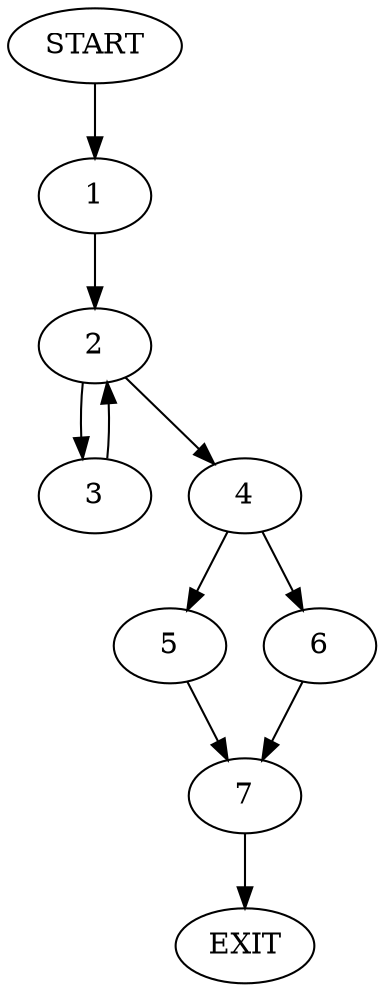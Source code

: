 digraph {
0 [label="START"]
8 [label="EXIT"]
0 -> 1
1 -> 2
2 -> 3
2 -> 4
4 -> 5
4 -> 6
3 -> 2
5 -> 7
6 -> 7
7 -> 8
}
